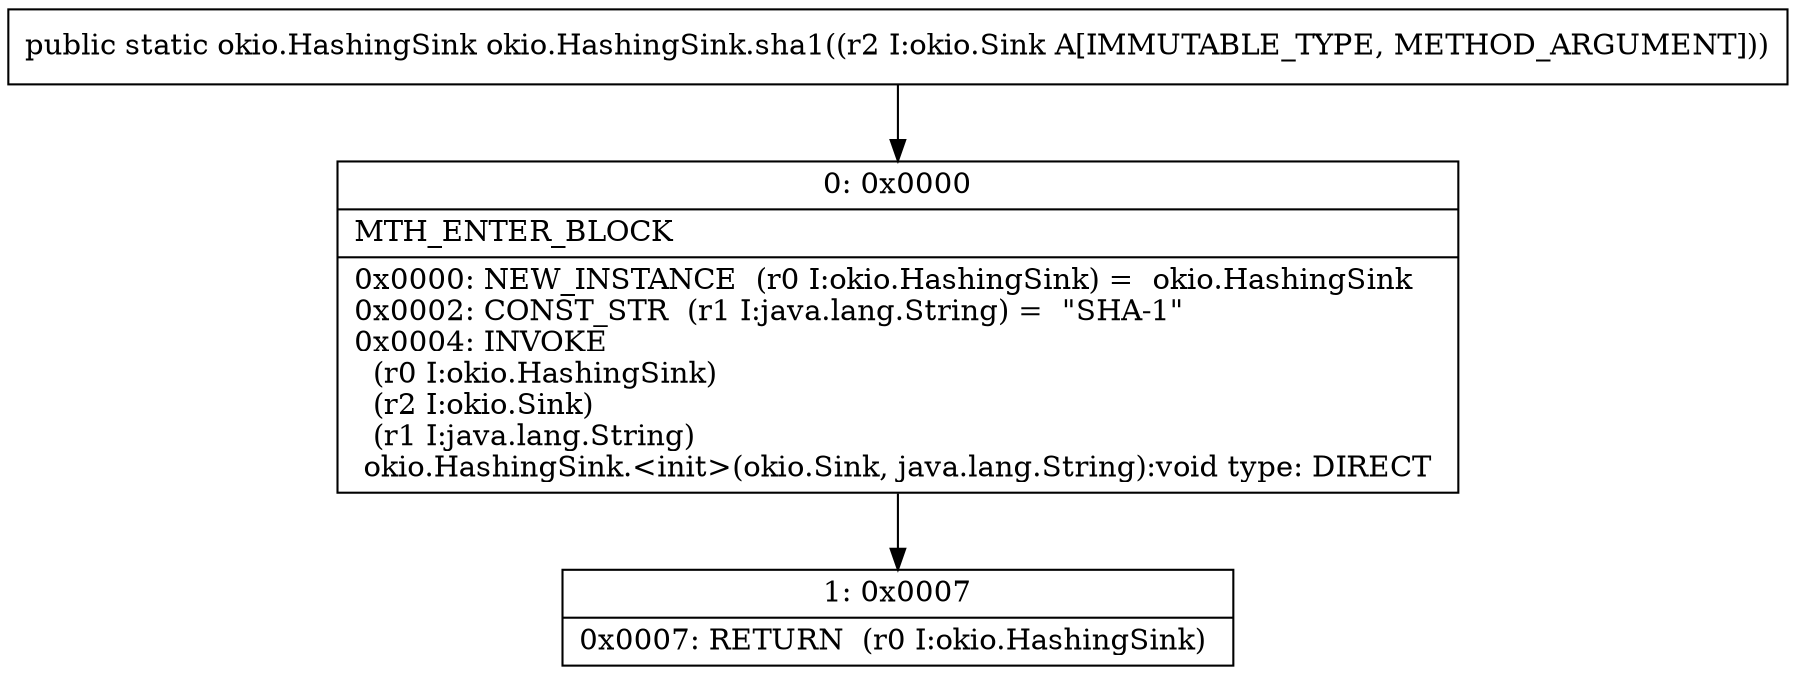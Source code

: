 digraph "CFG forokio.HashingSink.sha1(Lokio\/Sink;)Lokio\/HashingSink;" {
Node_0 [shape=record,label="{0\:\ 0x0000|MTH_ENTER_BLOCK\l|0x0000: NEW_INSTANCE  (r0 I:okio.HashingSink) =  okio.HashingSink \l0x0002: CONST_STR  (r1 I:java.lang.String) =  \"SHA\-1\" \l0x0004: INVOKE  \l  (r0 I:okio.HashingSink)\l  (r2 I:okio.Sink)\l  (r1 I:java.lang.String)\l okio.HashingSink.\<init\>(okio.Sink, java.lang.String):void type: DIRECT \l}"];
Node_1 [shape=record,label="{1\:\ 0x0007|0x0007: RETURN  (r0 I:okio.HashingSink) \l}"];
MethodNode[shape=record,label="{public static okio.HashingSink okio.HashingSink.sha1((r2 I:okio.Sink A[IMMUTABLE_TYPE, METHOD_ARGUMENT])) }"];
MethodNode -> Node_0;
Node_0 -> Node_1;
}

